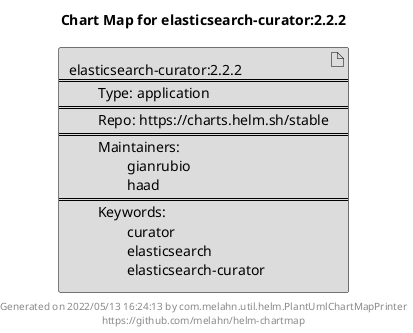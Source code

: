 @startuml
skinparam linetype ortho
skinparam backgroundColor white
skinparam usecaseBorderColor black
skinparam usecaseArrowColor LightSlateGray
skinparam artifactBorderColor black
skinparam artifactArrowColor LightSlateGray

title Chart Map for elasticsearch-curator:2.2.2

'There is one referenced Helm Chart
artifact "elasticsearch-curator:2.2.2\n====\n\tType: application\n====\n\tRepo: https://charts.helm.sh/stable\n====\n\tMaintainers: \n\t\tgianrubio\n\t\thaad\n====\n\tKeywords: \n\t\tcurator\n\t\telasticsearch\n\t\telasticsearch-curator" as elasticsearch_curator_2_2_2 #Gainsboro

'There are 0 referenced Docker Images

'Chart Dependencies

center footer Generated on 2022/05/13 16:24:13 by com.melahn.util.helm.PlantUmlChartMapPrinter\nhttps://github.com/melahn/helm-chartmap
@enduml
